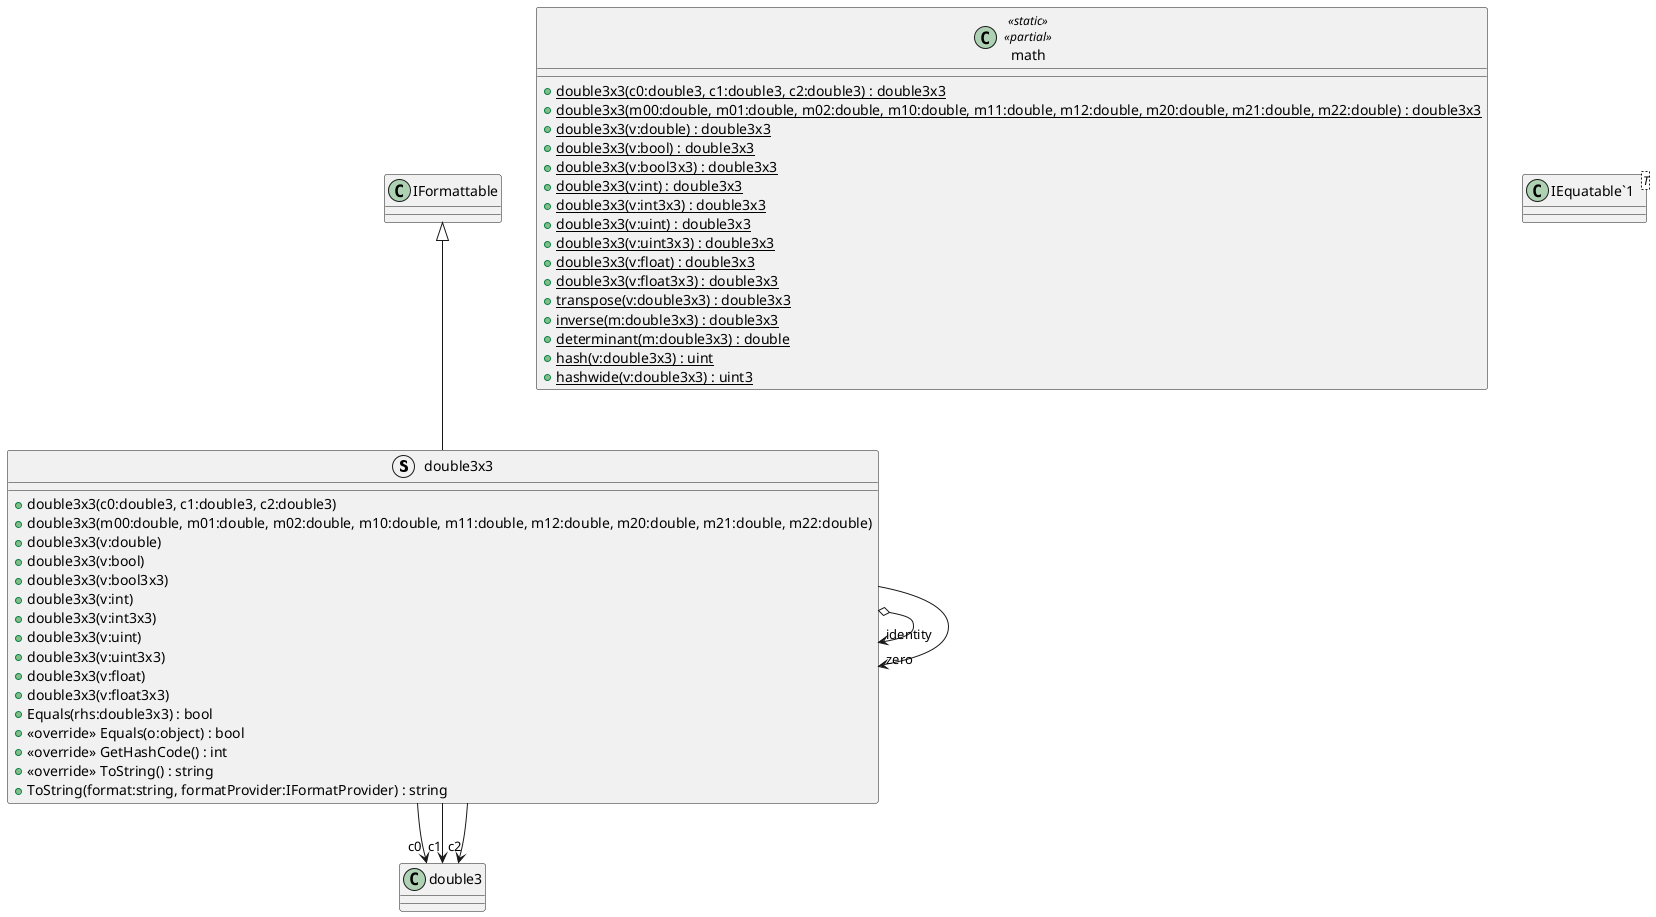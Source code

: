 @startuml
struct double3x3 {
    + double3x3(c0:double3, c1:double3, c2:double3)
    + double3x3(m00:double, m01:double, m02:double, m10:double, m11:double, m12:double, m20:double, m21:double, m22:double)
    + double3x3(v:double)
    + double3x3(v:bool)
    + double3x3(v:bool3x3)
    + double3x3(v:int)
    + double3x3(v:int3x3)
    + double3x3(v:uint)
    + double3x3(v:uint3x3)
    + double3x3(v:float)
    + double3x3(v:float3x3)
    + Equals(rhs:double3x3) : bool
    + <<override>> Equals(o:object) : bool
    + <<override>> GetHashCode() : int
    + <<override>> ToString() : string
    + ToString(format:string, formatProvider:IFormatProvider) : string
}
class math <<static>> <<partial>> {
    + {static} double3x3(c0:double3, c1:double3, c2:double3) : double3x3
    + {static} double3x3(m00:double, m01:double, m02:double, m10:double, m11:double, m12:double, m20:double, m21:double, m22:double) : double3x3
    + {static} double3x3(v:double) : double3x3
    + {static} double3x3(v:bool) : double3x3
    + {static} double3x3(v:bool3x3) : double3x3
    + {static} double3x3(v:int) : double3x3
    + {static} double3x3(v:int3x3) : double3x3
    + {static} double3x3(v:uint) : double3x3
    + {static} double3x3(v:uint3x3) : double3x3
    + {static} double3x3(v:float) : double3x3
    + {static} double3x3(v:float3x3) : double3x3
    + {static} transpose(v:double3x3) : double3x3
    + {static} inverse(m:double3x3) : double3x3
    + {static} determinant(m:double3x3) : double
    + {static} hash(v:double3x3) : uint
    + {static} hashwide(v:double3x3) : uint3
}
class "IEquatable`1"<T> {
}
IFormattable <|-- double3x3
double3x3 --> "c0" double3
double3x3 --> "c1" double3
double3x3 --> "c2" double3
double3x3 o-> "identity" double3x3
double3x3 --> "zero" double3x3
@enduml
